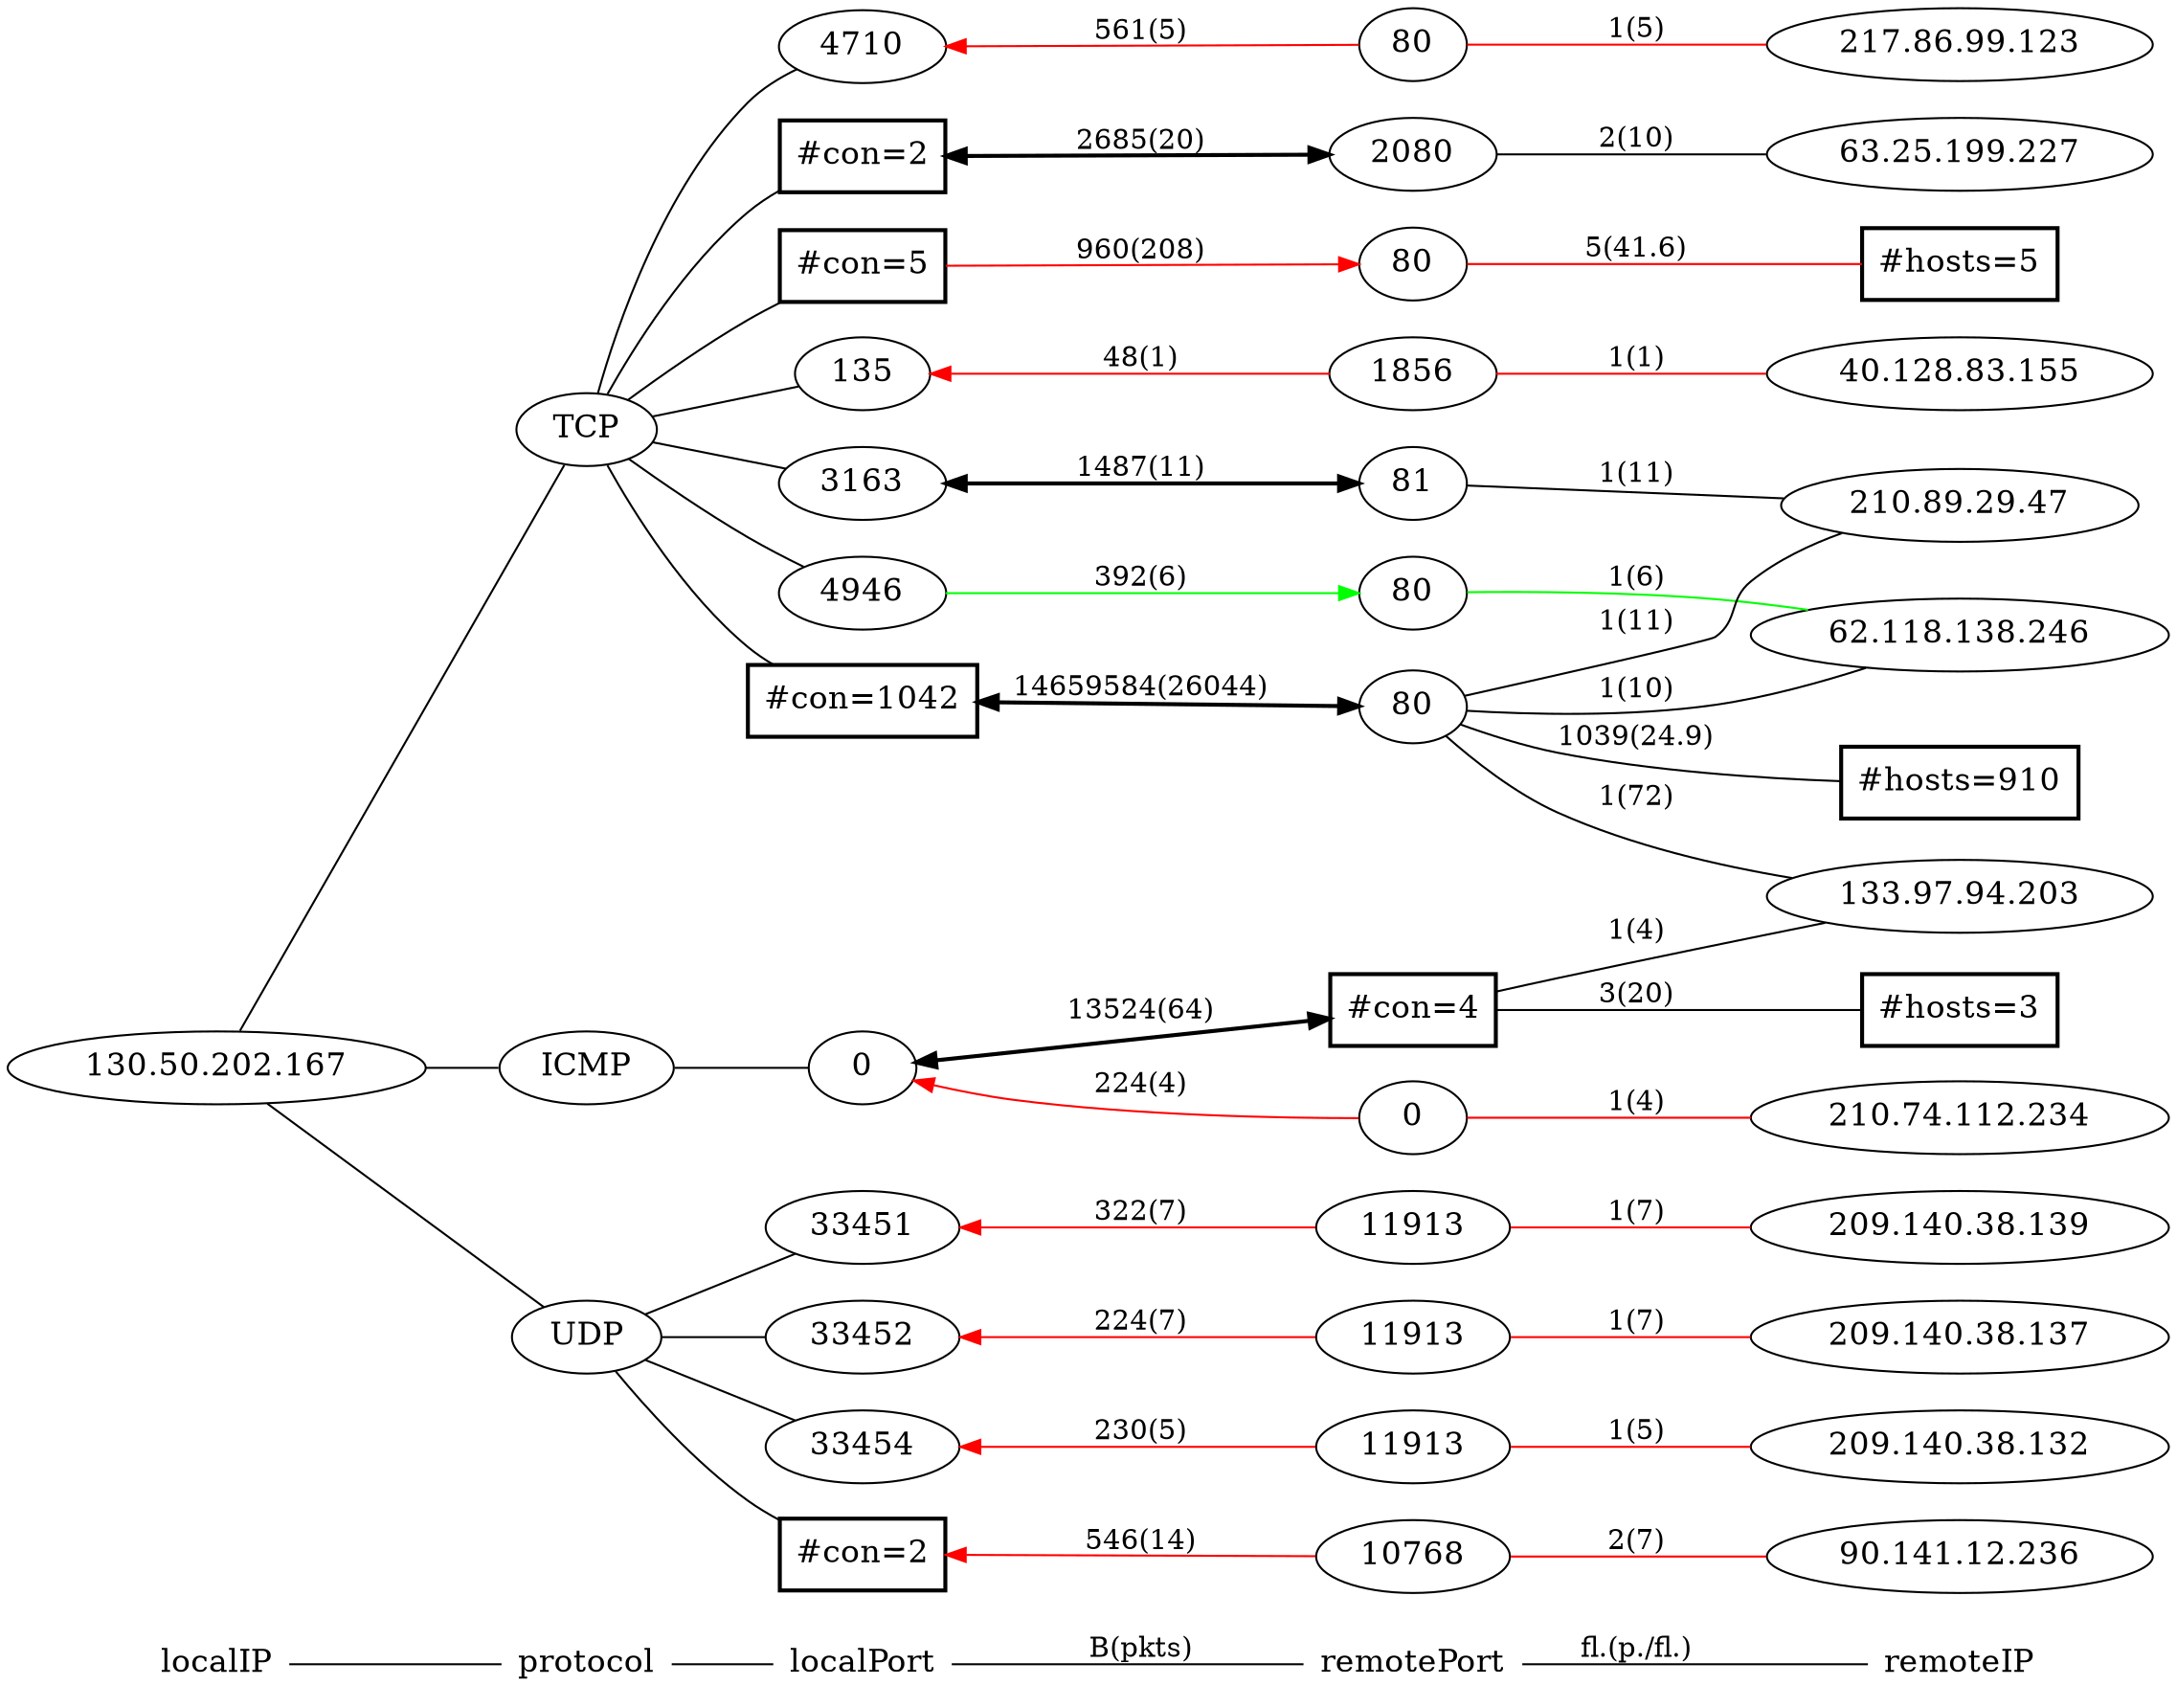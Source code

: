 graph G { /* Created by hpg2dot3() */
rankdir=LR;
node[shape=plaintext,fontsize=16];
"localIP"--"protocol"--"localPort""localPort"--"remotePort"[label="B(pkts)"]"remotePort"--"remoteIP"[label="fl.(p./fl.)"]
node[shape=ellipse];
subgraph 0{rank=same;"localIP";k1_2184366759;}
k1_2184366759[label="130.50.202.167"];
k1_2184366759--k2_6;
k1_2184366759--k2_1;
k1_2184366759--k2_17;
subgraph 1 {rank=same;"protocol";k2_6;k2_1;k2_17;}
k2_6[label="TCP"];
k2_1[label="ICMP"];
k2_17[label="UDP"];
k2_6--k3_268435591;
k2_17--k3_33451;
k2_6--k3_268438619;
k2_1--k3_536870912;
k2_6--k3_268440166;
k2_6--k3_268440402;
k2_17--k3_33452;
k2_17--k3_33454;
k2_17--k3_10420226;
k2_6--k3_284557314;
k2_6--k3_281674770;
k2_6--k3_281870341;
subgraph 2 {rank=same;"localPort";k3_284557314;k3_268438619;k3_536870912;k3_33451;k3_281870341;k3_33452;k3_281674770;k3_268435591;k3_33454;k3_268440166;k3_268440402;k3_10420226;}
k3_284557314[label="#con=2", shape=box, style=bold];
k3_268438619[label="3163"];
k3_536870912[label="0"];
k3_33451[label="33451"];
k3_281870341[label="#con=5", shape=box, style=bold];
k3_33452[label="33452"];
k3_281674770[label="#con=1042", shape=box, style=bold];
k3_268435591[label="135"];
k3_33454[label="33454"];
k3_268440166[label="4710"];
k3_268440402[label="4946"];
k3_10420226[label="#con=2", shape=box, style=bold];
k3_268435591--k4_1342244672[dir=back, color=red][label="48(1)"];
k3_268440402--k4_2415919184[dir=forward, color=green][label="392(6)"];
k3_268440166--k4_1342636112[dir=back, color=red][label="561(5)"];
k3_33452--k4_1073950345[dir=back, color=red][label="224(7)"];
k3_33451--k4_1074015881[dir=back, color=red][label="322(7)"];
k3_536870912--k4_1610940416[dir=back, color=red][label="224(4)"];
k3_268438619--k4_268828753[style=bold,dir=both][label="1487(11)"];
k3_33454--k4_1073884809[dir=back, color=red][label="230(5)"];
k3_281870341--k4_1342898256[dir=forward, color=red][label="960(208)"];
k3_284557314--k4_269027360[style=bold,dir=both][label="2685(20)"];
k3_281674770--k4_269090896[style=bold,dir=both][label="14659584(26044)"];
k3_10420226--k4_1074276880[dir=back, color=red][label="546(14)"];
k3_536870912--k4_77987844[style=bold,dir=both][label="13524(64)"];
subgraph 3 {rank=same;"remotePort";k4_1074276880;k4_1073950345;k4_77987844;k4_1342898256;k4_1610940416;k4_1073884809;k4_269090896;k4_1342636112;k4_1074015881;k4_1342244672;k4_2415919184;k4_268828753;k4_269027360;}
k4_1074276880[label="10768"];
k4_1073950345[label="11913"];
k4_77987844[label="#con=4", shape=box, style=bold];
k4_1342898256[label="80"];
k4_1610940416[label="0"];
k4_1073884809[label="11913"];
k4_269090896[label="80"];
k4_1342636112[label="80"];
k4_1074015881[label="11913"];
k4_1342244672[label="1856"];
k4_2415919184[label="80"];
k4_268828753[label="81"];
k4_269027360[label="2080"];
k4_269027360--k5_1058654179[label="2(10)"];
k4_1074276880--k5_1519193324[color=red][label="2(7)"];
k4_269090896--k5_2237750987[label="1(72)"];
k4_1074015881--k5_3515623051[color=red][label="1(7)"];
k4_269090896--k5_1047956214[label="1(10)"];
k4_268828753--k5_3529055535[label="1(11)"];
k4_1073884809--k5_3515623044[color=red][label="1(5)"];
k4_2415919184--k5_1047956214[color=green][label="1(6)"];
k4_1342244672--k5_679498651[color=red][label="1(1)"];
k4_1342636112--k5_3646317435[color=red][label="1(5)"];
k4_269090896--k5_3529055535[label="1(11)"];
k4_1073950345--k5_3515623049[color=red][label="1(7)"];
k4_1610940416--k5_3528093930[color=red][label="1(4)"];
k4_77987844--k5_2237750987[label="1(4)"];
k4_269090896--k5_130679694[label="1039(24.9)"];
k4_1342898256--k5_130875397[color=red][label="5(41.6)"];
k4_77987844--k5_44433411[label="3(20)"];
subgraph 4 {rank=same;"remoteIP";k5_1047956214;k5_3529055535;k5_3528093930;k5_3515623044;k5_679498651;k5_44433411;k5_1519193324;k5_130679694;k5_3646317435;k5_1058654179;k5_3515623051;k5_130875397;k5_2237750987;k5_3515623049;k5_2237750987;}
k5_1047956214[label="62.118.138.246"];
k5_3529055535[label="210.89.29.47"];
k5_3528093930[label="210.74.112.234"];
k5_3515623044[label="209.140.38.132"];
k5_679498651[label="40.128.83.155"];
k5_44433411[label="#hosts=3", shape=box, style=bold];
k5_1519193324[label="90.141.12.236"];
k5_130679694[label="#hosts=910", shape=box, style=bold];
k5_3646317435[label="217.86.99.123"];
k5_1058654179[label="63.25.199.227"];
k5_3515623051[label="209.140.38.139"];
k5_130875397[label="#hosts=5", shape=box, style=bold];
k5_2237750987[label="133.97.94.203"];
k5_3515623049[label="209.140.38.137"];
k5_2237750987[label="133.97.94.203"];
}

